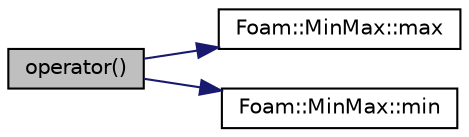 digraph "operator()"
{
  bgcolor="transparent";
  edge [fontname="Helvetica",fontsize="10",labelfontname="Helvetica",labelfontsize="10"];
  node [fontname="Helvetica",fontsize="10",shape=record];
  rankdir="LR";
  Node1 [label="operator()",height=0.2,width=0.4,color="black", fillcolor="grey75", style="filled" fontcolor="black"];
  Node1 -> Node2 [color="midnightblue",fontsize="10",style="solid",fontname="Helvetica"];
  Node2 [label="Foam::MinMax::max",height=0.2,width=0.4,color="black",URL="$classFoam_1_1MinMax.html#a88372cc4438fad1c3fbe0b9ace725f7d",tooltip="The max value (second) "];
  Node1 -> Node3 [color="midnightblue",fontsize="10",style="solid",fontname="Helvetica"];
  Node3 [label="Foam::MinMax::min",height=0.2,width=0.4,color="black",URL="$classFoam_1_1MinMax.html#aa9cf87fc59283ed2e5e7002c011169f9",tooltip="The min value (first) "];
}
